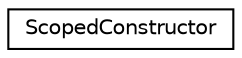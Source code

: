 digraph "Graphical Class Hierarchy"
{
 // LATEX_PDF_SIZE
  edge [fontname="Helvetica",fontsize="10",labelfontname="Helvetica",labelfontsize="10"];
  node [fontname="Helvetica",fontsize="10",shape=record];
  rankdir="LR";
  Node0 [label="ScopedConstructor",height=0.2,width=0.4,color="black", fillcolor="white", style="filled",URL="$classz3py_1_1_scoped_constructor.html",tooltip=" "];
}
